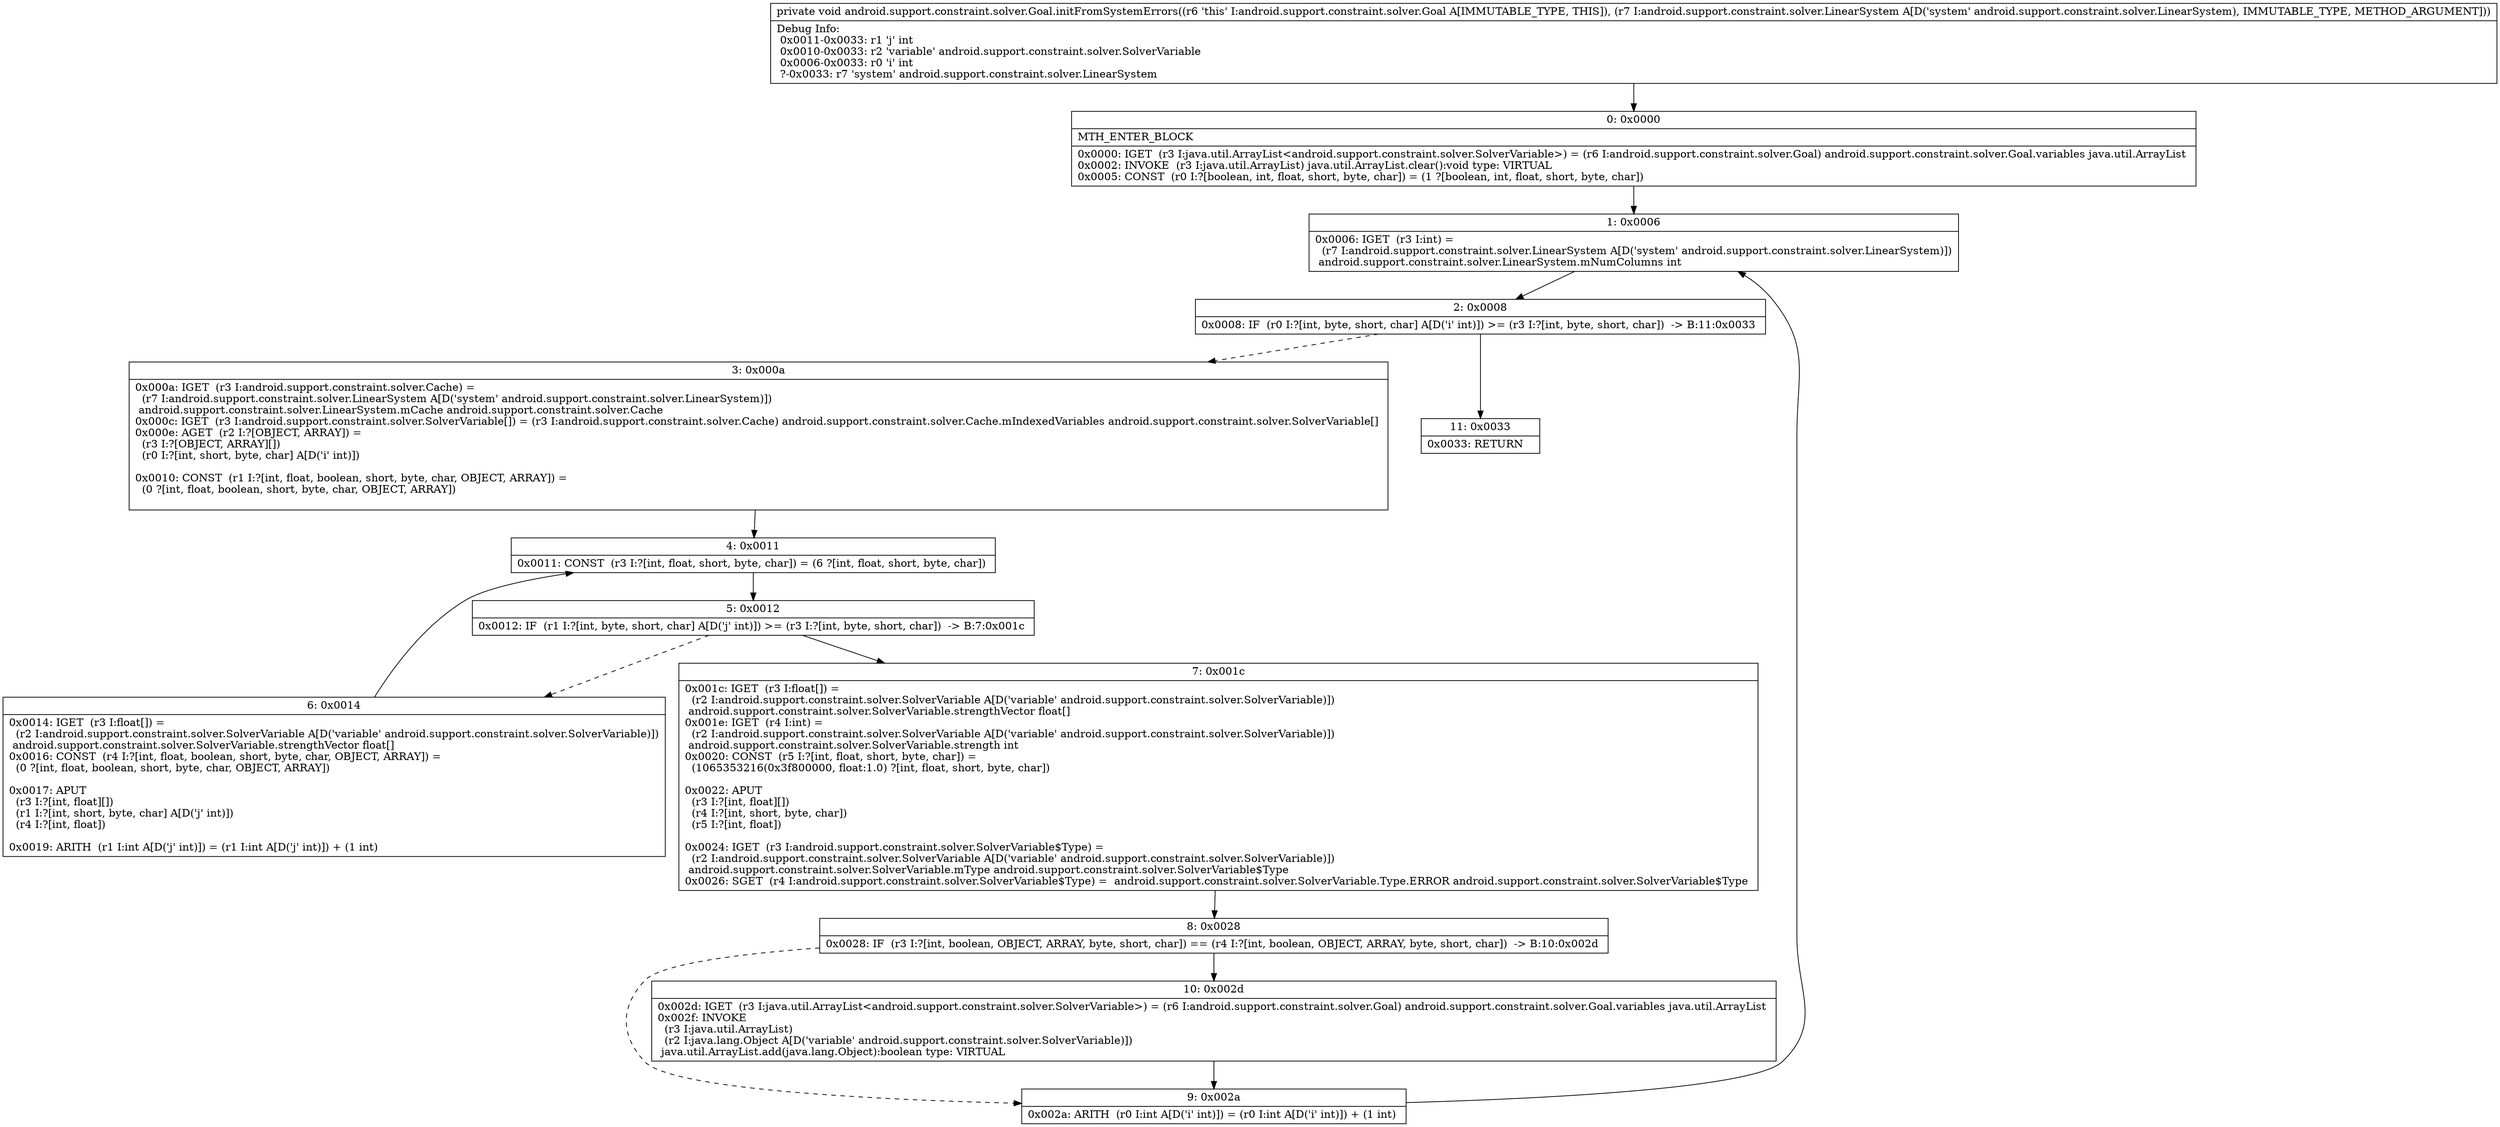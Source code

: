 digraph "CFG forandroid.support.constraint.solver.Goal.initFromSystemErrors(Landroid\/support\/constraint\/solver\/LinearSystem;)V" {
Node_0 [shape=record,label="{0\:\ 0x0000|MTH_ENTER_BLOCK\l|0x0000: IGET  (r3 I:java.util.ArrayList\<android.support.constraint.solver.SolverVariable\>) = (r6 I:android.support.constraint.solver.Goal) android.support.constraint.solver.Goal.variables java.util.ArrayList \l0x0002: INVOKE  (r3 I:java.util.ArrayList) java.util.ArrayList.clear():void type: VIRTUAL \l0x0005: CONST  (r0 I:?[boolean, int, float, short, byte, char]) = (1 ?[boolean, int, float, short, byte, char]) \l}"];
Node_1 [shape=record,label="{1\:\ 0x0006|0x0006: IGET  (r3 I:int) = \l  (r7 I:android.support.constraint.solver.LinearSystem A[D('system' android.support.constraint.solver.LinearSystem)])\l android.support.constraint.solver.LinearSystem.mNumColumns int \l}"];
Node_2 [shape=record,label="{2\:\ 0x0008|0x0008: IF  (r0 I:?[int, byte, short, char] A[D('i' int)]) \>= (r3 I:?[int, byte, short, char])  \-\> B:11:0x0033 \l}"];
Node_3 [shape=record,label="{3\:\ 0x000a|0x000a: IGET  (r3 I:android.support.constraint.solver.Cache) = \l  (r7 I:android.support.constraint.solver.LinearSystem A[D('system' android.support.constraint.solver.LinearSystem)])\l android.support.constraint.solver.LinearSystem.mCache android.support.constraint.solver.Cache \l0x000c: IGET  (r3 I:android.support.constraint.solver.SolverVariable[]) = (r3 I:android.support.constraint.solver.Cache) android.support.constraint.solver.Cache.mIndexedVariables android.support.constraint.solver.SolverVariable[] \l0x000e: AGET  (r2 I:?[OBJECT, ARRAY]) = \l  (r3 I:?[OBJECT, ARRAY][])\l  (r0 I:?[int, short, byte, char] A[D('i' int)])\l \l0x0010: CONST  (r1 I:?[int, float, boolean, short, byte, char, OBJECT, ARRAY]) = \l  (0 ?[int, float, boolean, short, byte, char, OBJECT, ARRAY])\l \l}"];
Node_4 [shape=record,label="{4\:\ 0x0011|0x0011: CONST  (r3 I:?[int, float, short, byte, char]) = (6 ?[int, float, short, byte, char]) \l}"];
Node_5 [shape=record,label="{5\:\ 0x0012|0x0012: IF  (r1 I:?[int, byte, short, char] A[D('j' int)]) \>= (r3 I:?[int, byte, short, char])  \-\> B:7:0x001c \l}"];
Node_6 [shape=record,label="{6\:\ 0x0014|0x0014: IGET  (r3 I:float[]) = \l  (r2 I:android.support.constraint.solver.SolverVariable A[D('variable' android.support.constraint.solver.SolverVariable)])\l android.support.constraint.solver.SolverVariable.strengthVector float[] \l0x0016: CONST  (r4 I:?[int, float, boolean, short, byte, char, OBJECT, ARRAY]) = \l  (0 ?[int, float, boolean, short, byte, char, OBJECT, ARRAY])\l \l0x0017: APUT  \l  (r3 I:?[int, float][])\l  (r1 I:?[int, short, byte, char] A[D('j' int)])\l  (r4 I:?[int, float])\l \l0x0019: ARITH  (r1 I:int A[D('j' int)]) = (r1 I:int A[D('j' int)]) + (1 int) \l}"];
Node_7 [shape=record,label="{7\:\ 0x001c|0x001c: IGET  (r3 I:float[]) = \l  (r2 I:android.support.constraint.solver.SolverVariable A[D('variable' android.support.constraint.solver.SolverVariable)])\l android.support.constraint.solver.SolverVariable.strengthVector float[] \l0x001e: IGET  (r4 I:int) = \l  (r2 I:android.support.constraint.solver.SolverVariable A[D('variable' android.support.constraint.solver.SolverVariable)])\l android.support.constraint.solver.SolverVariable.strength int \l0x0020: CONST  (r5 I:?[int, float, short, byte, char]) = \l  (1065353216(0x3f800000, float:1.0) ?[int, float, short, byte, char])\l \l0x0022: APUT  \l  (r3 I:?[int, float][])\l  (r4 I:?[int, short, byte, char])\l  (r5 I:?[int, float])\l \l0x0024: IGET  (r3 I:android.support.constraint.solver.SolverVariable$Type) = \l  (r2 I:android.support.constraint.solver.SolverVariable A[D('variable' android.support.constraint.solver.SolverVariable)])\l android.support.constraint.solver.SolverVariable.mType android.support.constraint.solver.SolverVariable$Type \l0x0026: SGET  (r4 I:android.support.constraint.solver.SolverVariable$Type) =  android.support.constraint.solver.SolverVariable.Type.ERROR android.support.constraint.solver.SolverVariable$Type \l}"];
Node_8 [shape=record,label="{8\:\ 0x0028|0x0028: IF  (r3 I:?[int, boolean, OBJECT, ARRAY, byte, short, char]) == (r4 I:?[int, boolean, OBJECT, ARRAY, byte, short, char])  \-\> B:10:0x002d \l}"];
Node_9 [shape=record,label="{9\:\ 0x002a|0x002a: ARITH  (r0 I:int A[D('i' int)]) = (r0 I:int A[D('i' int)]) + (1 int) \l}"];
Node_10 [shape=record,label="{10\:\ 0x002d|0x002d: IGET  (r3 I:java.util.ArrayList\<android.support.constraint.solver.SolverVariable\>) = (r6 I:android.support.constraint.solver.Goal) android.support.constraint.solver.Goal.variables java.util.ArrayList \l0x002f: INVOKE  \l  (r3 I:java.util.ArrayList)\l  (r2 I:java.lang.Object A[D('variable' android.support.constraint.solver.SolverVariable)])\l java.util.ArrayList.add(java.lang.Object):boolean type: VIRTUAL \l}"];
Node_11 [shape=record,label="{11\:\ 0x0033|0x0033: RETURN   \l}"];
MethodNode[shape=record,label="{private void android.support.constraint.solver.Goal.initFromSystemErrors((r6 'this' I:android.support.constraint.solver.Goal A[IMMUTABLE_TYPE, THIS]), (r7 I:android.support.constraint.solver.LinearSystem A[D('system' android.support.constraint.solver.LinearSystem), IMMUTABLE_TYPE, METHOD_ARGUMENT]))  | Debug Info:\l  0x0011\-0x0033: r1 'j' int\l  0x0010\-0x0033: r2 'variable' android.support.constraint.solver.SolverVariable\l  0x0006\-0x0033: r0 'i' int\l  ?\-0x0033: r7 'system' android.support.constraint.solver.LinearSystem\l}"];
MethodNode -> Node_0;
Node_0 -> Node_1;
Node_1 -> Node_2;
Node_2 -> Node_3[style=dashed];
Node_2 -> Node_11;
Node_3 -> Node_4;
Node_4 -> Node_5;
Node_5 -> Node_6[style=dashed];
Node_5 -> Node_7;
Node_6 -> Node_4;
Node_7 -> Node_8;
Node_8 -> Node_9[style=dashed];
Node_8 -> Node_10;
Node_9 -> Node_1;
Node_10 -> Node_9;
}

